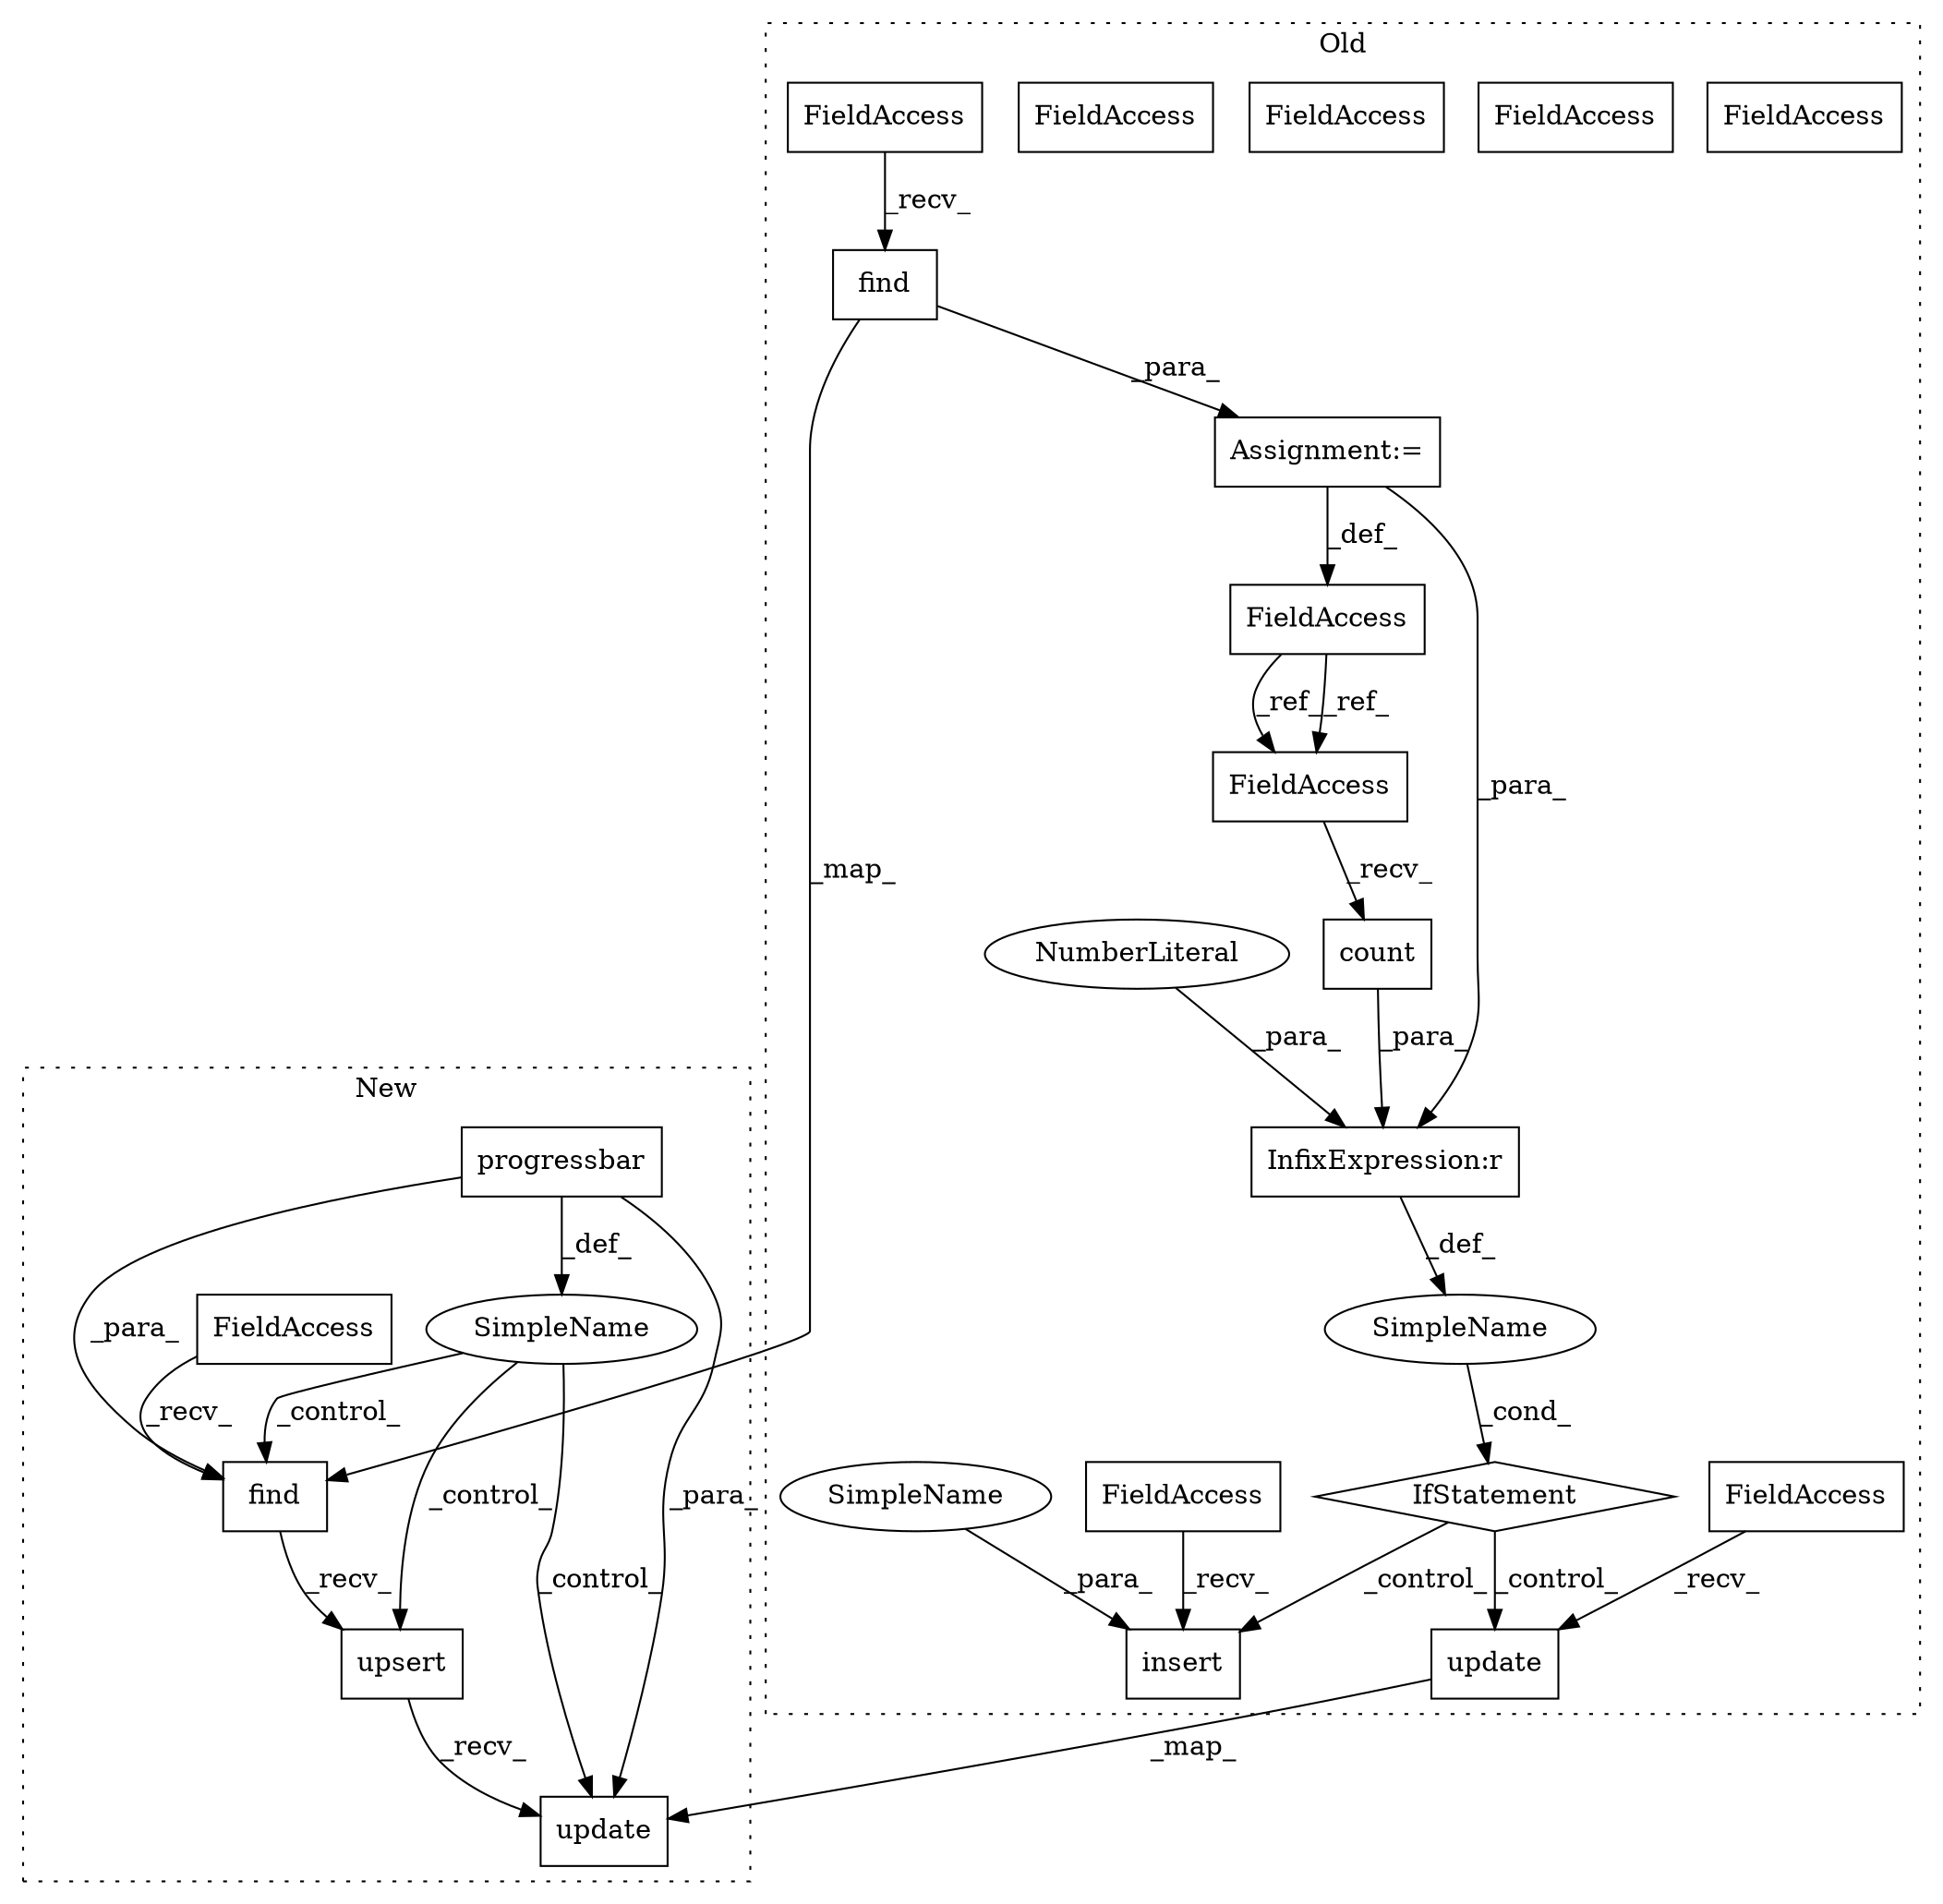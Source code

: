 digraph G {
subgraph cluster0 {
1 [label="count" a="32" s="3374" l="7" shape="box"];
4 [label="find" a="32" s="3324,3355" l="5,1" shape="box"];
6 [label="InfixExpression:r" a="27" s="3381" l="3" shape="box"];
7 [label="NumberLiteral" a="34" s="3384" l="1" shape="ellipse"];
8 [label="FieldAccess" a="22" s="3368" l="5" shape="box"];
9 [label="FieldAccess" a="22" s="3312" l="5" shape="box"];
11 [label="FieldAccess" a="22" s="3549" l="5" shape="box"];
12 [label="FieldAccess" a="22" s="3397" l="5" shape="box"];
13 [label="FieldAccess" a="22" s="3318" l="5" shape="box"];
15 [label="insert" a="32" s="3555,3569" l="7,1" shape="box"];
16 [label="SimpleName" a="42" s="" l="" shape="ellipse"];
17 [label="IfStatement" a="25" s="3364,3385" l="4,2" shape="diamond"];
18 [label="Assignment:=" a="7" s="3317" l="1" shape="box"];
19 [label="update" a="32" s="3403,3522" l="7,1" shape="box"];
21 [label="FieldAccess" a="22" s="3397" l="5" shape="box"];
22 [label="FieldAccess" a="22" s="3549" l="5" shape="box"];
23 [label="FieldAccess" a="22" s="3318" l="5" shape="box"];
24 [label="FieldAccess" a="22" s="3368" l="5" shape="box"];
25 [label="SimpleName" a="42" s="3562" l="7" shape="ellipse"];
label = "Old";
style="dotted";
}
subgraph cluster1 {
2 [label="progressbar" a="32" s="3248,3268" l="12,1" shape="box"];
3 [label="SimpleName" a="42" s="3238" l="7" shape="ellipse"];
5 [label="find" a="32" s="3358,3389" l="5,1" shape="box"];
10 [label="FieldAccess" a="22" s="3353" l="4" shape="box"];
14 [label="upsert" a="32" s="3391" l="8" shape="box"];
20 [label="update" a="32" s="3400,3519" l="7,1" shape="box"];
label = "New";
style="dotted";
}
1 -> 6 [label="_para_"];
2 -> 3 [label="_def_"];
2 -> 5 [label="_para_"];
2 -> 20 [label="_para_"];
3 -> 14 [label="_control_"];
3 -> 20 [label="_control_"];
3 -> 5 [label="_control_"];
4 -> 18 [label="_para_"];
4 -> 5 [label="_map_"];
5 -> 14 [label="_recv_"];
6 -> 16 [label="_def_"];
7 -> 6 [label="_para_"];
9 -> 24 [label="_ref_"];
9 -> 24 [label="_ref_"];
10 -> 5 [label="_recv_"];
14 -> 20 [label="_recv_"];
16 -> 17 [label="_cond_"];
17 -> 19 [label="_control_"];
17 -> 15 [label="_control_"];
18 -> 6 [label="_para_"];
18 -> 9 [label="_def_"];
19 -> 20 [label="_map_"];
21 -> 19 [label="_recv_"];
22 -> 15 [label="_recv_"];
23 -> 4 [label="_recv_"];
24 -> 1 [label="_recv_"];
25 -> 15 [label="_para_"];
}
